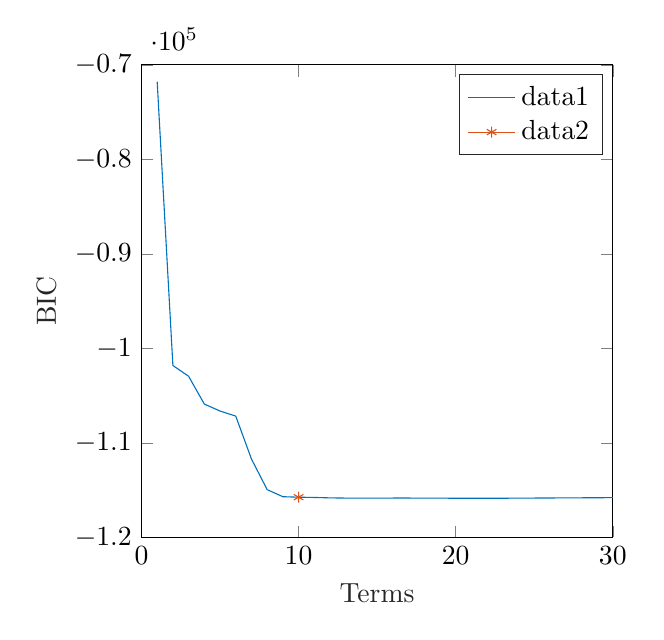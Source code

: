 % This file was created by matlab2tikz.
%
\definecolor{mycolor1}{rgb}{0.0,0.447,0.741}%
\definecolor{mycolor2}{rgb}{0.85,0.325,0.098}%
%
\begin{tikzpicture}

\begin{axis}[%
width=5.986cm,
height=6cm,
at={(0cm,0cm)},
scale only axis,
xmin=0,
xmax=30,
xlabel style={font=\color{white!15!black}},
xlabel={Terms},
ymin=-120000,
ymax=-70000,
ylabel style={font=\color{white!15!black}},
ylabel={BIC},
axis background/.style={fill=white},
legend style={legend cell align=left, align=left, draw=white!15!black}
]
\addplot [color=mycolor1]
  table[row sep=crcr]{%
1	-71779.855\\
2	-101809.052\\
3	-102948.882\\
4	-105892.697\\
5	-106628.316\\
6	-107166.628\\
7	-111704.847\\
8	-114947.103\\
9	-115696.693\\
10	-115747.918\\
11	-115776.817\\
12	-115819.733\\
13	-115842.596\\
14	-115839.743\\
15	-115840.931\\
16	-115839.391\\
17	-115837.521\\
18	-115854.135\\
19	-115848.296\\
20	-115859.798\\
21	-115862.538\\
22	-115863.954\\
23	-115857.905\\
24	-115848.884\\
26	-115830.611\\
27	-115822.221\\
28	-115813.57\\
29	-115804.747\\
30	-115797.445\\
};
\addlegendentry{data1}

\addplot [color=mycolor2, draw=none, mark=asterisk, mark options={solid, mycolor2}]
  table[row sep=crcr]{%
10	-115747.918\\
};
\addlegendentry{data2}

\end{axis}
\end{tikzpicture}%